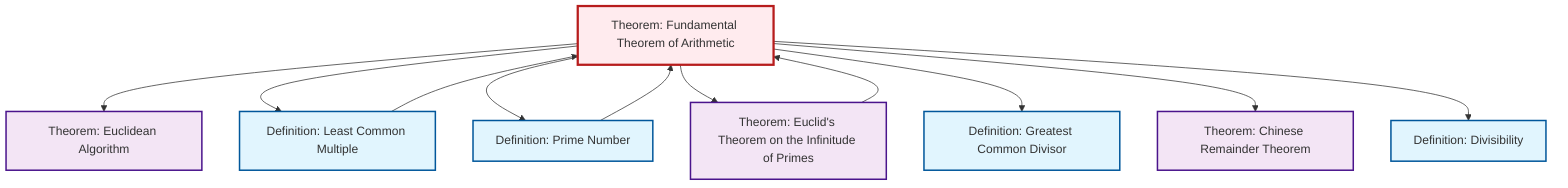 graph TD
    classDef definition fill:#e1f5fe,stroke:#01579b,stroke-width:2px
    classDef theorem fill:#f3e5f5,stroke:#4a148c,stroke-width:2px
    classDef axiom fill:#fff3e0,stroke:#e65100,stroke-width:2px
    classDef example fill:#e8f5e9,stroke:#1b5e20,stroke-width:2px
    classDef current fill:#ffebee,stroke:#b71c1c,stroke-width:3px
    thm-chinese-remainder["Theorem: Chinese Remainder Theorem"]:::theorem
    def-gcd["Definition: Greatest Common Divisor"]:::definition
    thm-fundamental-arithmetic["Theorem: Fundamental Theorem of Arithmetic"]:::theorem
    def-lcm["Definition: Least Common Multiple"]:::definition
    def-prime["Definition: Prime Number"]:::definition
    thm-euclidean-algorithm["Theorem: Euclidean Algorithm"]:::theorem
    def-divisibility["Definition: Divisibility"]:::definition
    thm-euclid-infinitude-primes["Theorem: Euclid's Theorem on the Infinitude of Primes"]:::theorem
    thm-euclid-infinitude-primes --> thm-fundamental-arithmetic
    thm-fundamental-arithmetic --> thm-euclidean-algorithm
    thm-fundamental-arithmetic --> def-lcm
    thm-fundamental-arithmetic --> def-prime
    def-lcm --> thm-fundamental-arithmetic
    thm-fundamental-arithmetic --> thm-euclid-infinitude-primes
    thm-fundamental-arithmetic --> def-gcd
    thm-fundamental-arithmetic --> thm-chinese-remainder
    thm-fundamental-arithmetic --> def-divisibility
    def-prime --> thm-fundamental-arithmetic
    class thm-fundamental-arithmetic current